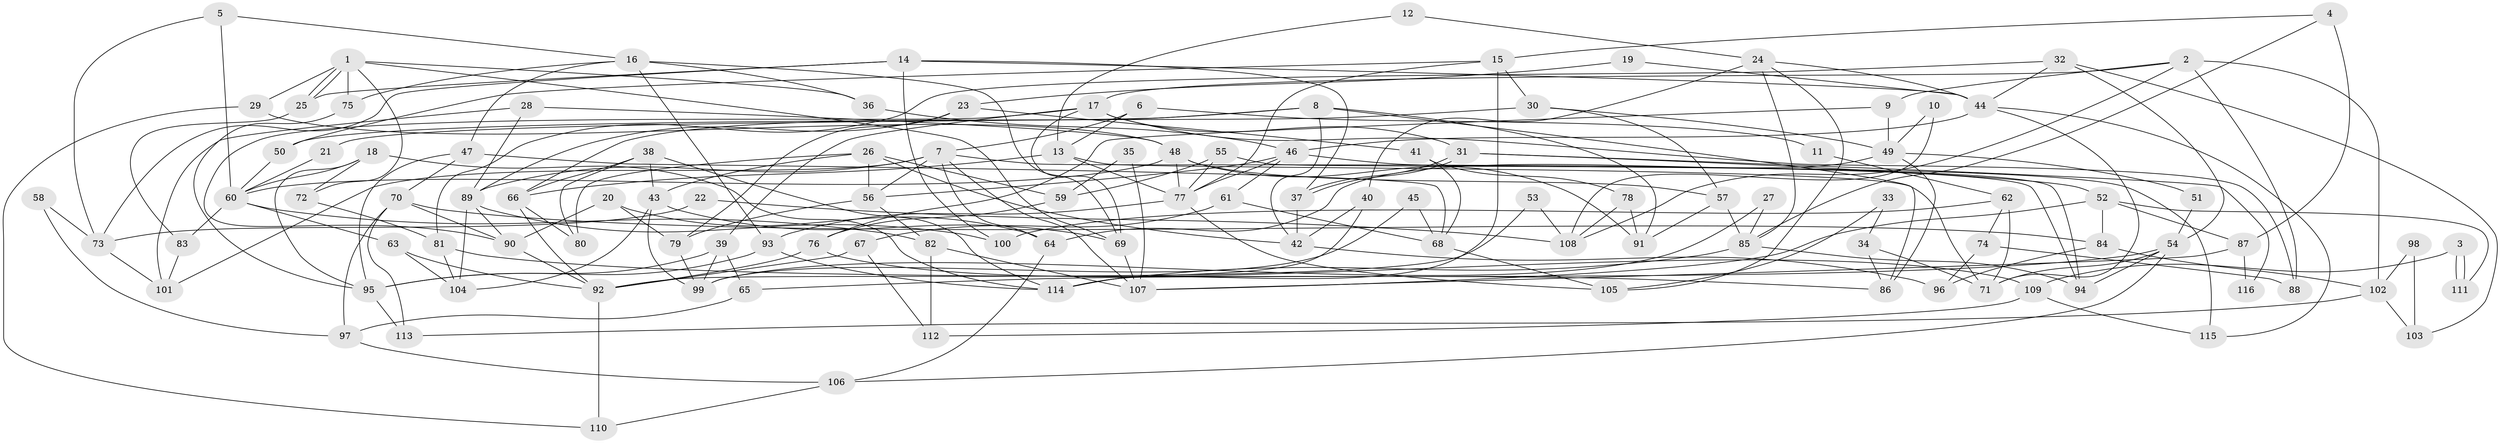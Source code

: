 // Generated by graph-tools (version 1.1) at 2025/50/03/09/25 04:50:10]
// undirected, 116 vertices, 232 edges
graph export_dot {
graph [start="1"]
  node [color=gray90,style=filled];
  1;
  2;
  3;
  4;
  5;
  6;
  7;
  8;
  9;
  10;
  11;
  12;
  13;
  14;
  15;
  16;
  17;
  18;
  19;
  20;
  21;
  22;
  23;
  24;
  25;
  26;
  27;
  28;
  29;
  30;
  31;
  32;
  33;
  34;
  35;
  36;
  37;
  38;
  39;
  40;
  41;
  42;
  43;
  44;
  45;
  46;
  47;
  48;
  49;
  50;
  51;
  52;
  53;
  54;
  55;
  56;
  57;
  58;
  59;
  60;
  61;
  62;
  63;
  64;
  65;
  66;
  67;
  68;
  69;
  70;
  71;
  72;
  73;
  74;
  75;
  76;
  77;
  78;
  79;
  80;
  81;
  82;
  83;
  84;
  85;
  86;
  87;
  88;
  89;
  90;
  91;
  92;
  93;
  94;
  95;
  96;
  97;
  98;
  99;
  100;
  101;
  102;
  103;
  104;
  105;
  106;
  107;
  108;
  109;
  110;
  111;
  112;
  113;
  114;
  115;
  116;
  1 -- 69;
  1 -- 25;
  1 -- 25;
  1 -- 29;
  1 -- 36;
  1 -- 72;
  1 -- 75;
  2 -- 17;
  2 -- 102;
  2 -- 9;
  2 -- 88;
  2 -- 108;
  3 -- 111;
  3 -- 111;
  3 -- 109;
  4 -- 15;
  4 -- 85;
  4 -- 87;
  5 -- 16;
  5 -- 60;
  5 -- 73;
  6 -- 13;
  6 -- 7;
  6 -- 11;
  7 -- 101;
  7 -- 89;
  7 -- 56;
  7 -- 64;
  7 -- 94;
  7 -- 107;
  8 -- 91;
  8 -- 42;
  8 -- 21;
  8 -- 66;
  8 -- 86;
  9 -- 49;
  9 -- 76;
  10 -- 108;
  10 -- 49;
  11 -- 62;
  12 -- 13;
  12 -- 24;
  13 -- 77;
  13 -- 66;
  13 -- 71;
  14 -- 37;
  14 -- 73;
  14 -- 25;
  14 -- 44;
  14 -- 100;
  15 -- 30;
  15 -- 77;
  15 -- 50;
  15 -- 114;
  16 -- 75;
  16 -- 69;
  16 -- 36;
  16 -- 47;
  16 -- 93;
  17 -- 39;
  17 -- 69;
  17 -- 31;
  17 -- 88;
  17 -- 90;
  18 -- 95;
  18 -- 114;
  18 -- 60;
  18 -- 72;
  19 -- 44;
  19 -- 23;
  20 -- 90;
  20 -- 64;
  20 -- 79;
  21 -- 60;
  22 -- 108;
  22 -- 73;
  23 -- 79;
  23 -- 89;
  23 -- 41;
  24 -- 85;
  24 -- 44;
  24 -- 40;
  24 -- 105;
  25 -- 83;
  26 -- 80;
  26 -- 56;
  26 -- 42;
  26 -- 43;
  26 -- 59;
  27 -- 99;
  27 -- 85;
  28 -- 48;
  28 -- 89;
  28 -- 101;
  29 -- 48;
  29 -- 110;
  30 -- 49;
  30 -- 50;
  30 -- 57;
  31 -- 37;
  31 -- 37;
  31 -- 52;
  31 -- 116;
  32 -- 44;
  32 -- 54;
  32 -- 81;
  32 -- 103;
  33 -- 34;
  33 -- 105;
  34 -- 71;
  34 -- 86;
  35 -- 59;
  35 -- 107;
  36 -- 46;
  37 -- 42;
  38 -- 114;
  38 -- 43;
  38 -- 66;
  38 -- 80;
  39 -- 95;
  39 -- 99;
  39 -- 65;
  40 -- 42;
  40 -- 114;
  41 -- 68;
  41 -- 78;
  42 -- 96;
  43 -- 104;
  43 -- 69;
  43 -- 99;
  44 -- 46;
  44 -- 71;
  44 -- 115;
  45 -- 68;
  45 -- 99;
  46 -- 56;
  46 -- 61;
  46 -- 77;
  46 -- 115;
  47 -- 68;
  47 -- 70;
  47 -- 95;
  48 -- 57;
  48 -- 77;
  48 -- 60;
  48 -- 91;
  49 -- 86;
  49 -- 64;
  49 -- 51;
  50 -- 60;
  51 -- 54;
  52 -- 87;
  52 -- 84;
  52 -- 107;
  52 -- 111;
  53 -- 92;
  53 -- 108;
  54 -- 94;
  54 -- 71;
  54 -- 65;
  54 -- 106;
  55 -- 59;
  55 -- 77;
  55 -- 94;
  56 -- 82;
  56 -- 79;
  57 -- 85;
  57 -- 91;
  58 -- 73;
  58 -- 97;
  59 -- 76;
  60 -- 63;
  60 -- 82;
  60 -- 83;
  61 -- 67;
  61 -- 68;
  62 -- 100;
  62 -- 71;
  62 -- 74;
  63 -- 92;
  63 -- 104;
  64 -- 106;
  65 -- 97;
  66 -- 80;
  66 -- 92;
  67 -- 112;
  67 -- 92;
  68 -- 105;
  69 -- 107;
  70 -- 97;
  70 -- 84;
  70 -- 90;
  70 -- 113;
  72 -- 81;
  73 -- 101;
  74 -- 88;
  74 -- 96;
  75 -- 95;
  76 -- 92;
  76 -- 109;
  77 -- 93;
  77 -- 105;
  78 -- 91;
  78 -- 108;
  79 -- 99;
  81 -- 86;
  81 -- 104;
  82 -- 107;
  82 -- 112;
  83 -- 101;
  84 -- 96;
  84 -- 102;
  85 -- 114;
  85 -- 94;
  87 -- 107;
  87 -- 116;
  89 -- 104;
  89 -- 90;
  89 -- 100;
  90 -- 92;
  92 -- 110;
  93 -- 114;
  93 -- 95;
  95 -- 113;
  97 -- 106;
  98 -- 102;
  98 -- 103;
  102 -- 113;
  102 -- 103;
  106 -- 110;
  109 -- 115;
  109 -- 112;
}
